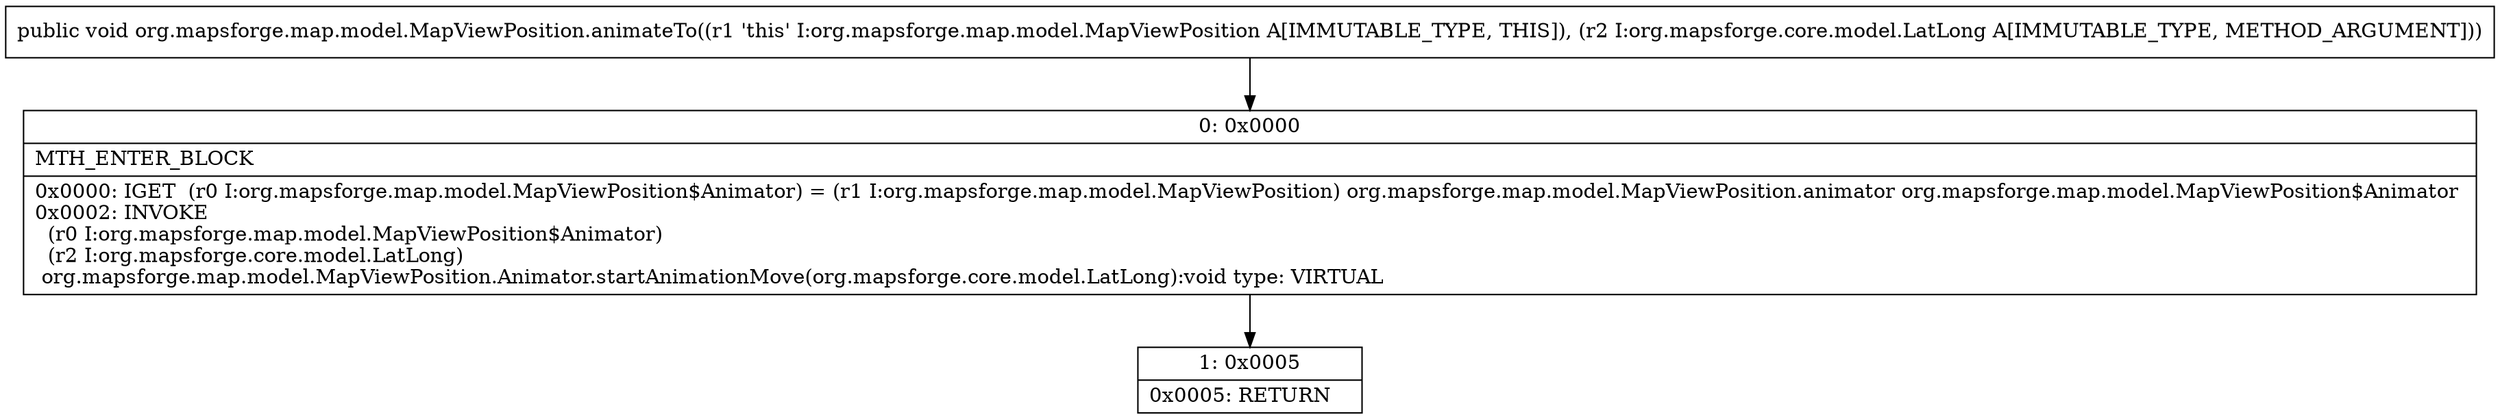 digraph "CFG fororg.mapsforge.map.model.MapViewPosition.animateTo(Lorg\/mapsforge\/core\/model\/LatLong;)V" {
Node_0 [shape=record,label="{0\:\ 0x0000|MTH_ENTER_BLOCK\l|0x0000: IGET  (r0 I:org.mapsforge.map.model.MapViewPosition$Animator) = (r1 I:org.mapsforge.map.model.MapViewPosition) org.mapsforge.map.model.MapViewPosition.animator org.mapsforge.map.model.MapViewPosition$Animator \l0x0002: INVOKE  \l  (r0 I:org.mapsforge.map.model.MapViewPosition$Animator)\l  (r2 I:org.mapsforge.core.model.LatLong)\l org.mapsforge.map.model.MapViewPosition.Animator.startAnimationMove(org.mapsforge.core.model.LatLong):void type: VIRTUAL \l}"];
Node_1 [shape=record,label="{1\:\ 0x0005|0x0005: RETURN   \l}"];
MethodNode[shape=record,label="{public void org.mapsforge.map.model.MapViewPosition.animateTo((r1 'this' I:org.mapsforge.map.model.MapViewPosition A[IMMUTABLE_TYPE, THIS]), (r2 I:org.mapsforge.core.model.LatLong A[IMMUTABLE_TYPE, METHOD_ARGUMENT])) }"];
MethodNode -> Node_0;
Node_0 -> Node_1;
}

